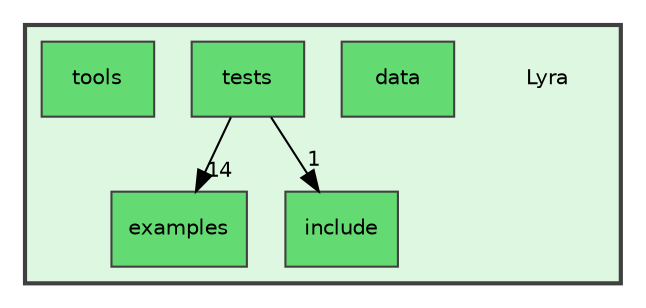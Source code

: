 digraph "Lyra"
{
 // INTERACTIVE_SVG=YES
 // LATEX_PDF_SIZE
  edge [fontname="Helvetica",fontsize="10",labelfontname="Helvetica",labelfontsize="10"];
  node [fontname="Helvetica",fontsize="10",shape=record];
  compound=true
  subgraph clusterdir_e1b0841462c0c9594e5307bd5dc174ad {
    graph [ bgcolor="#def7e1", pencolor="grey25", style="filled,bold,", label="", fontname="Helvetica", fontsize="10", URL="dir_e1b0841462c0c9594e5307bd5dc174ad.html"]
    dir_e1b0841462c0c9594e5307bd5dc174ad [shape=plaintext, label="Lyra"];
  dir_276b1ac325caf802f1c21d45656d59af [shape=box, label="data", style="filled,", fillcolor="#64db72", color="grey25", URL="dir_276b1ac325caf802f1c21d45656d59af.html"];
  dir_9da6e56c5ff0132aef4ef296817b6291 [shape=box, label="examples", style="filled,", fillcolor="#64db72", color="grey25", URL="dir_9da6e56c5ff0132aef4ef296817b6291.html"];
  dir_eabd99c7a0b0d21b0c160e67f662f576 [shape=box, label="include", style="filled,", fillcolor="#64db72", color="grey25", URL="dir_eabd99c7a0b0d21b0c160e67f662f576.html"];
  dir_e032744040c1565cb9da66006488204e [shape=box, label="tests", style="filled,", fillcolor="#64db72", color="grey25", URL="dir_e032744040c1565cb9da66006488204e.html"];
  dir_bf986b0c23b122bdbbaff6fad8844659 [shape=box, label="tools", style="filled,", fillcolor="#64db72", color="grey25", URL="dir_bf986b0c23b122bdbbaff6fad8844659.html"];
  }
  dir_e032744040c1565cb9da66006488204e->dir_9da6e56c5ff0132aef4ef296817b6291 [headlabel="14", labeldistance=1.5 headhref="dir_000013_000002.html"];
  dir_e032744040c1565cb9da66006488204e->dir_eabd99c7a0b0d21b0c160e67f662f576 [headlabel="1", labeldistance=1.5 headhref="dir_000013_000003.html"];
}
